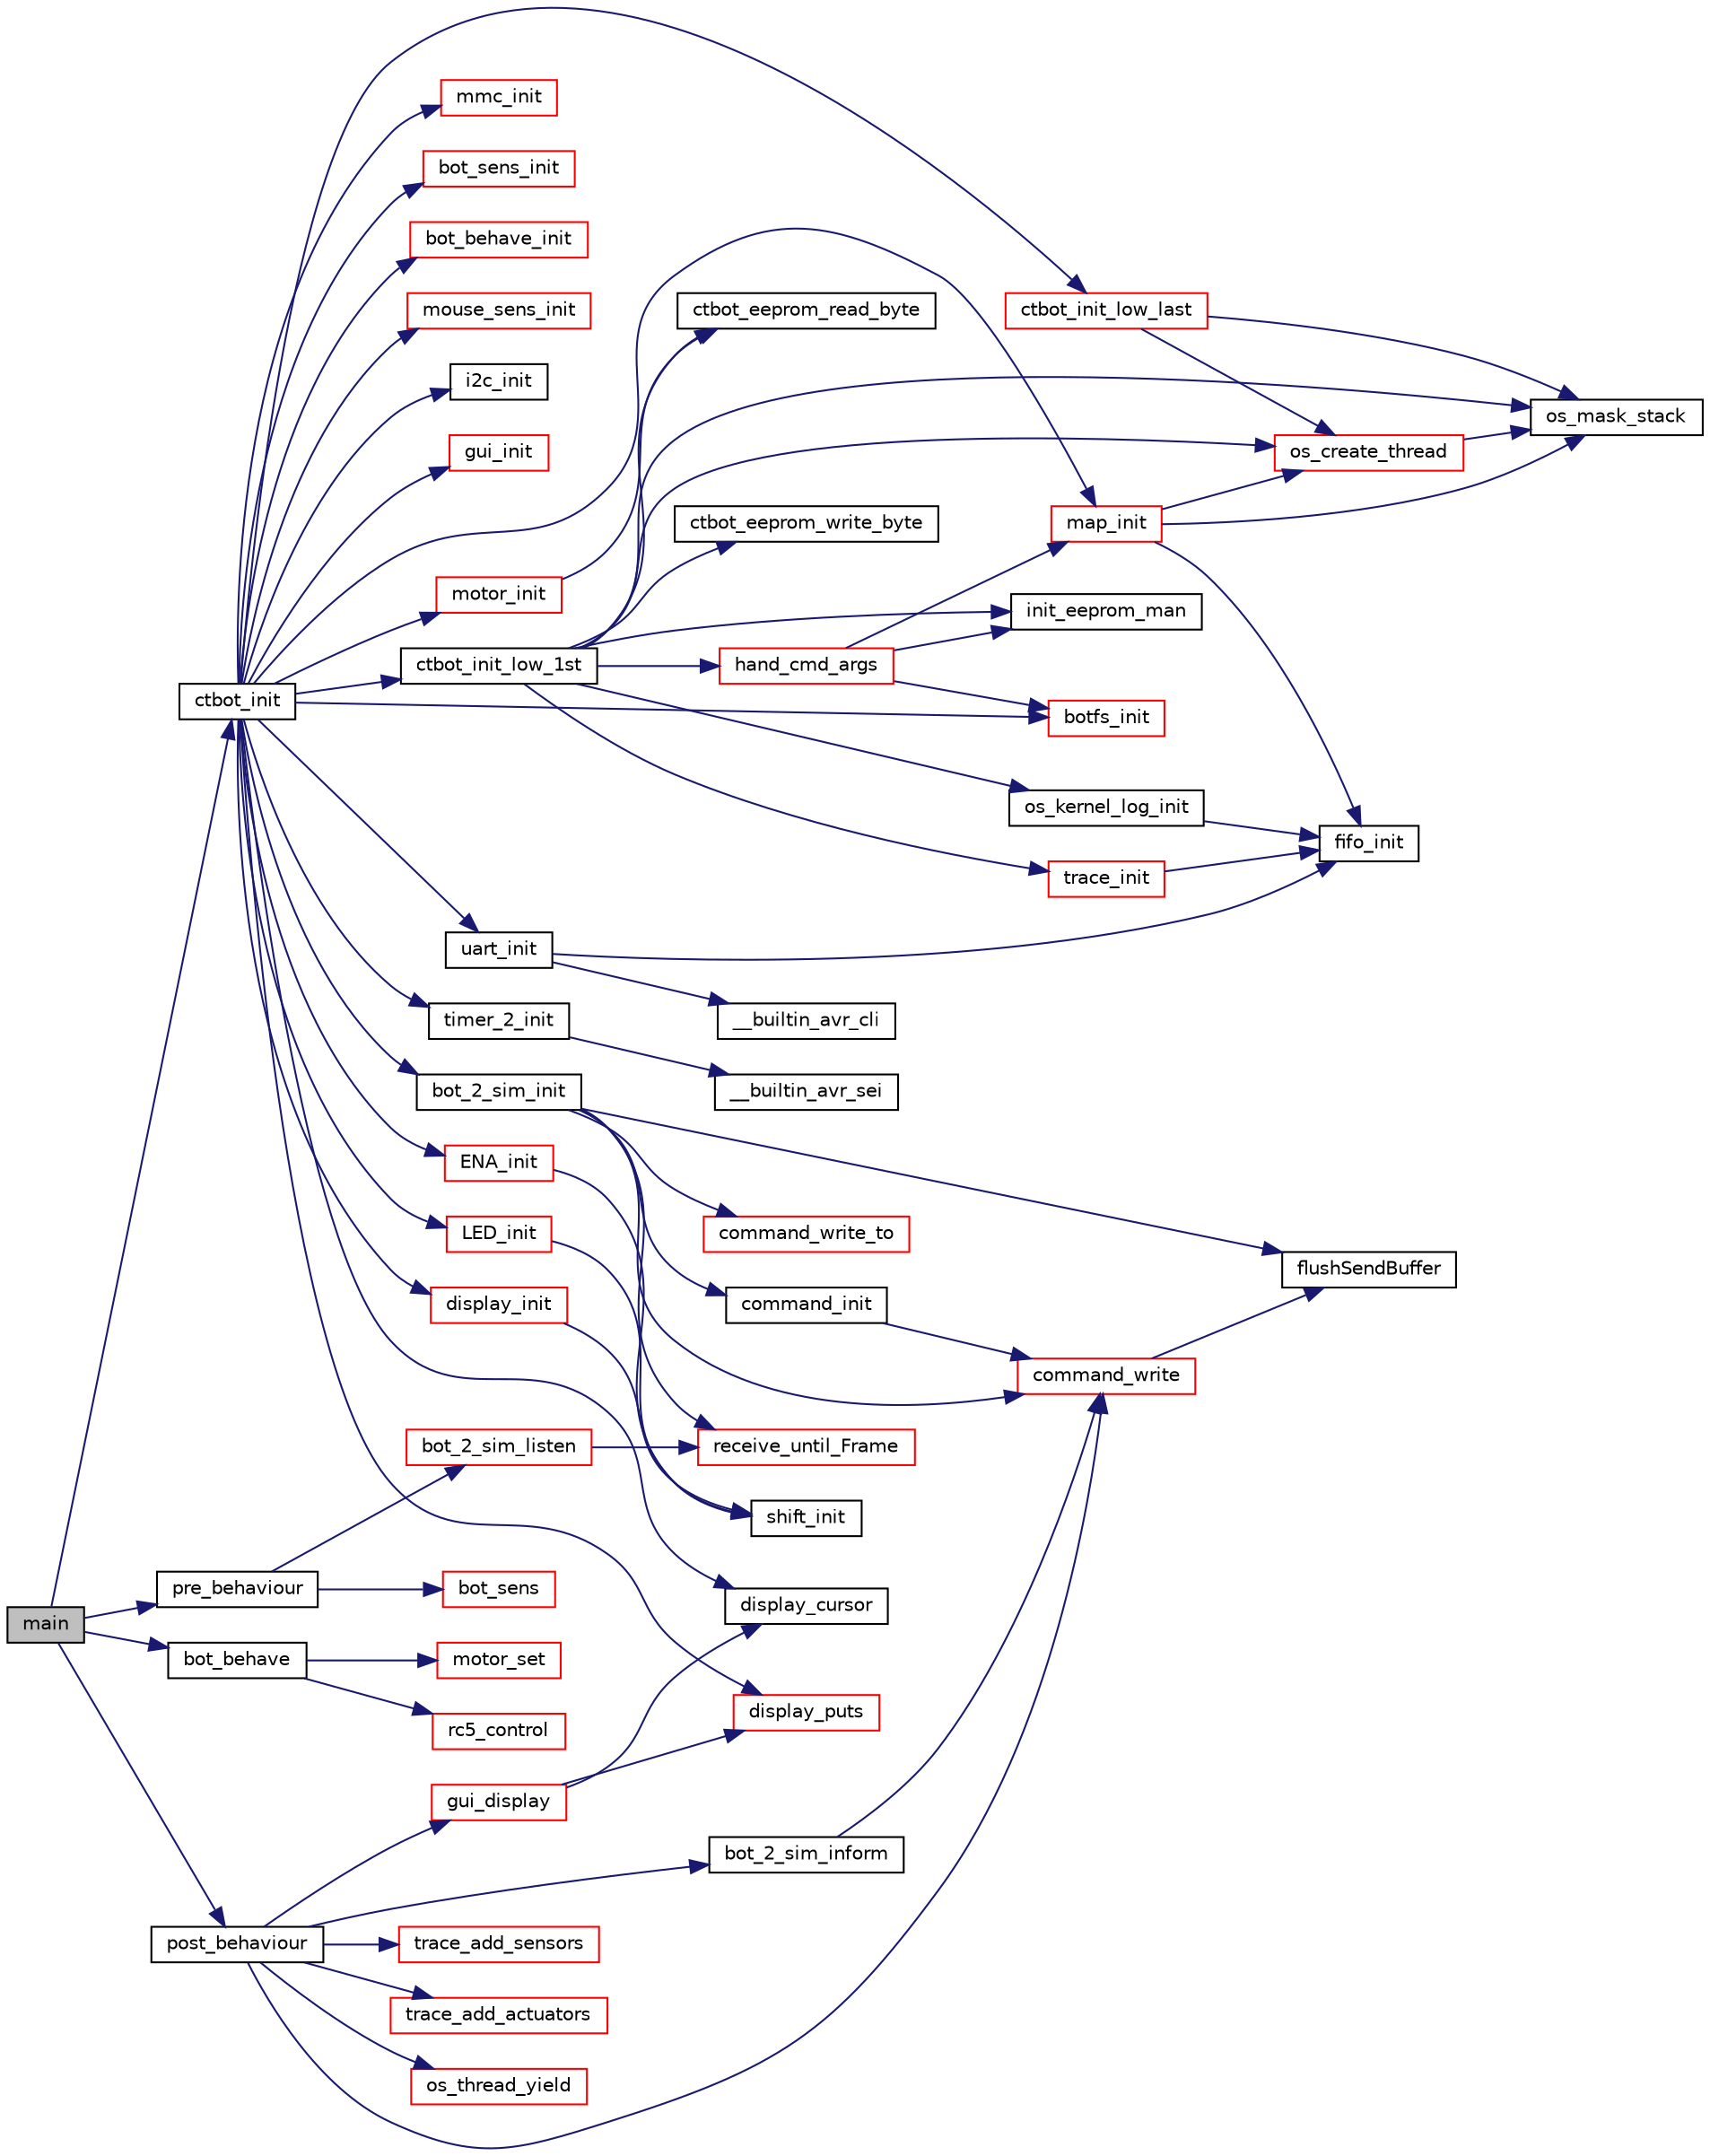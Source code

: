 digraph G
{
  edge [fontname="Helvetica",fontsize="10",labelfontname="Helvetica",labelfontsize="10"];
  node [fontname="Helvetica",fontsize="10",shape=record];
  rankdir="LR";
  Node1 [label="main",height=0.2,width=0.4,color="black", fillcolor="grey75", style="filled" fontcolor="black"];
  Node1 -> Node2 [color="midnightblue",fontsize="10",style="solid",fontname="Helvetica"];
  Node2 [label="ctbot_init",height=0.2,width=0.4,color="black", fillcolor="white", style="filled",URL="$init_8c.html#ae84f6927eb59fbca5eb5ad6fc6ae40b0",tooltip="Initialisierung."];
  Node2 -> Node3 [color="midnightblue",fontsize="10",style="solid",fontname="Helvetica"];
  Node3 [label="ctbot_init_low_1st",height=0.2,width=0.4,color="black", fillcolor="white", style="filled",URL="$init_8h.html#afe3d8d4da4364107838233aad49fd830",tooltip="Hardwareabhaengige Initialisierungen, die zuerst ausgefuehrt werden sollen."];
  Node3 -> Node4 [color="midnightblue",fontsize="10",style="solid",fontname="Helvetica"];
  Node4 [label="ctbot_eeprom_read_byte",height=0.2,width=0.4,color="black", fillcolor="white", style="filled",URL="$eeprom__pc_8c.html#a77ca3a10517b6fb65f814edb8fc109bd"];
  Node3 -> Node5 [color="midnightblue",fontsize="10",style="solid",fontname="Helvetica"];
  Node5 [label="ctbot_eeprom_write_byte",height=0.2,width=0.4,color="black", fillcolor="white", style="filled",URL="$eeprom__pc_8c.html#ae1460a09ea2078c972a8f8e420773123"];
  Node3 -> Node6 [color="midnightblue",fontsize="10",style="solid",fontname="Helvetica"];
  Node6 [label="os_create_thread",height=0.2,width=0.4,color="red", fillcolor="white", style="filled",URL="$os__thread_8h.html#a2225be2eb34882c09ae7ad31a8b07207"];
  Node6 -> Node7 [color="midnightblue",fontsize="10",style="solid",fontname="Helvetica"];
  Node7 [label="os_mask_stack",height=0.2,width=0.4,color="black", fillcolor="white", style="filled",URL="$os__thread_8c.html#ac0440fe078802d66f53552e2eaec35fb"];
  Node3 -> Node7 [color="midnightblue",fontsize="10",style="solid",fontname="Helvetica"];
  Node3 -> Node8 [color="midnightblue",fontsize="10",style="solid",fontname="Helvetica"];
  Node8 [label="os_kernel_log_init",height=0.2,width=0.4,color="black", fillcolor="white", style="filled",URL="$os__thread_8h.html#a8dc4e2317522bc6d58ac8a66dc236745"];
  Node8 -> Node9 [color="midnightblue",fontsize="10",style="solid",fontname="Helvetica"];
  Node9 [label="fifo_init",height=0.2,width=0.4,color="black", fillcolor="white", style="filled",URL="$fifo_8c.html#a125e7099a807c9ec1e62227f84723248"];
  Node3 -> Node10 [color="midnightblue",fontsize="10",style="solid",fontname="Helvetica"];
  Node10 [label="init_eeprom_man",height=0.2,width=0.4,color="black", fillcolor="white", style="filled",URL="$eeprom__pc_8c.html#a336de810ea7306c784aa421048de9626"];
  Node3 -> Node11 [color="midnightblue",fontsize="10",style="solid",fontname="Helvetica"];
  Node11 [label="hand_cmd_args",height=0.2,width=0.4,color="red", fillcolor="white", style="filled",URL="$cmd__tools_8h.html#ae1c7028ff0debe29c4678277a854e5e1",tooltip="Behandelt die Kommandozeilen-Argumente."];
  Node11 -> Node12 [color="midnightblue",fontsize="10",style="solid",fontname="Helvetica"];
  Node12 [label="botfs_init",height=0.2,width=0.4,color="red", fillcolor="white", style="filled",URL="$botfs_8c.html#a9452100255630000f8d3a3540f3546a3",tooltip="Initialisiert ein Volume."];
  Node11 -> Node13 [color="midnightblue",fontsize="10",style="solid",fontname="Helvetica"];
  Node13 [label="map_init",height=0.2,width=0.4,color="red", fillcolor="white", style="filled",URL="$map_8c.html#aa0e2581b7a7a791c8a20d4e3320ada4d"];
  Node13 -> Node7 [color="midnightblue",fontsize="10",style="solid",fontname="Helvetica"];
  Node13 -> Node9 [color="midnightblue",fontsize="10",style="solid",fontname="Helvetica"];
  Node13 -> Node6 [color="midnightblue",fontsize="10",style="solid",fontname="Helvetica"];
  Node11 -> Node10 [color="midnightblue",fontsize="10",style="solid",fontname="Helvetica"];
  Node3 -> Node14 [color="midnightblue",fontsize="10",style="solid",fontname="Helvetica"];
  Node14 [label="trace_init",height=0.2,width=0.4,color="red", fillcolor="white", style="filled",URL="$trace_8h.html#a5ef5d43e7c59f0ee9c490ea4e423c008",tooltip="Initialisiert das Trace-System."];
  Node14 -> Node9 [color="midnightblue",fontsize="10",style="solid",fontname="Helvetica"];
  Node2 -> Node15 [color="midnightblue",fontsize="10",style="solid",fontname="Helvetica"];
  Node15 [label="timer_2_init",height=0.2,width=0.4,color="black", fillcolor="white", style="filled",URL="$timer_8h.html#a7efc647ef45d788535d90cfa4cc18d44"];
  Node15 -> Node16 [color="midnightblue",fontsize="10",style="solid",fontname="Helvetica"];
  Node16 [label="__builtin_avr_sei",height=0.2,width=0.4,color="black", fillcolor="white", style="filled",URL="$builtins_8h.html#aa9fc5c6054d97fa1b7901789a7f69636",tooltip="Enables interrupts by setting the global interrupt mask."];
  Node2 -> Node17 [color="midnightblue",fontsize="10",style="solid",fontname="Helvetica"];
  Node17 [label="uart_init",height=0.2,width=0.4,color="black", fillcolor="white", style="filled",URL="$uart_8h.html#a0c0ca72359ddf28dcd15900dfba19343"];
  Node17 -> Node9 [color="midnightblue",fontsize="10",style="solid",fontname="Helvetica"];
  Node17 -> Node18 [color="midnightblue",fontsize="10",style="solid",fontname="Helvetica"];
  Node18 [label="__builtin_avr_cli",height=0.2,width=0.4,color="black", fillcolor="white", style="filled",URL="$builtins_8h.html#a41590bd57be6a89c1b9bcafe523207f2",tooltip="Disables all interrupts by clearing the global interrupt mask."];
  Node2 -> Node19 [color="midnightblue",fontsize="10",style="solid",fontname="Helvetica"];
  Node19 [label="bot_2_sim_init",height=0.2,width=0.4,color="black", fillcolor="white", style="filled",URL="$bot-2-sim_8h.html#a0c10ee2e48e25b526bdd70295c475a40"];
  Node19 -> Node20 [color="midnightblue",fontsize="10",style="solid",fontname="Helvetica"];
  Node20 [label="command_init",height=0.2,width=0.4,color="black", fillcolor="white", style="filled",URL="$command_8c.html#aa2fcb6356b44efb0f80d437a819a4e2c"];
  Node20 -> Node21 [color="midnightblue",fontsize="10",style="solid",fontname="Helvetica"];
  Node21 [label="command_write",height=0.2,width=0.4,color="red", fillcolor="white", style="filled",URL="$command_8c.html#a419b75ed34551408822d9caee3cd5206"];
  Node21 -> Node22 [color="midnightblue",fontsize="10",style="solid",fontname="Helvetica"];
  Node22 [label="flushSendBuffer",height=0.2,width=0.4,color="black", fillcolor="white", style="filled",URL="$tcp_8h.html#aae71e1682727310afab282923a80c968"];
  Node19 -> Node22 [color="midnightblue",fontsize="10",style="solid",fontname="Helvetica"];
  Node19 -> Node23 [color="midnightblue",fontsize="10",style="solid",fontname="Helvetica"];
  Node23 [label="receive_until_Frame",height=0.2,width=0.4,color="red", fillcolor="white", style="filled",URL="$bot-2-sim__pc_8c.html#a9526ad76a1b84a59797e5391c3cadea1"];
  Node19 -> Node21 [color="midnightblue",fontsize="10",style="solid",fontname="Helvetica"];
  Node19 -> Node24 [color="midnightblue",fontsize="10",style="solid",fontname="Helvetica"];
  Node24 [label="command_write_to",height=0.2,width=0.4,color="red", fillcolor="white", style="filled",URL="$command_8c.html#a895fa93386026b4934625541b4faf2a0"];
  Node2 -> Node25 [color="midnightblue",fontsize="10",style="solid",fontname="Helvetica"];
  Node25 [label="display_init",height=0.2,width=0.4,color="red", fillcolor="white", style="filled",URL="$display_8h.html#a407d5033a6f0198221c8a9081d7e807e"];
  Node25 -> Node26 [color="midnightblue",fontsize="10",style="solid",fontname="Helvetica"];
  Node26 [label="shift_init",height=0.2,width=0.4,color="black", fillcolor="white", style="filled",URL="$shift_8h.html#ac7600504b8cf1ac90ce331a5ed23c3db"];
  Node2 -> Node27 [color="midnightblue",fontsize="10",style="solid",fontname="Helvetica"];
  Node27 [label="LED_init",height=0.2,width=0.4,color="red", fillcolor="white", style="filled",URL="$led_8h.html#a50cf228fce8563fc202330b7b4816cb9"];
  Node27 -> Node26 [color="midnightblue",fontsize="10",style="solid",fontname="Helvetica"];
  Node2 -> Node28 [color="midnightblue",fontsize="10",style="solid",fontname="Helvetica"];
  Node28 [label="motor_init",height=0.2,width=0.4,color="red", fillcolor="white", style="filled",URL="$motor_8c.html#aa2a5af0fb9c1fa2047a5ca0af110f806",tooltip="Initialisiere den Motorkrams."];
  Node28 -> Node4 [color="midnightblue",fontsize="10",style="solid",fontname="Helvetica"];
  Node2 -> Node29 [color="midnightblue",fontsize="10",style="solid",fontname="Helvetica"];
  Node29 [label="ENA_init",height=0.2,width=0.4,color="red", fillcolor="white", style="filled",URL="$ena_8h.html#aaea6cd243c2af6df3013c45b6430dfcf"];
  Node29 -> Node26 [color="midnightblue",fontsize="10",style="solid",fontname="Helvetica"];
  Node2 -> Node30 [color="midnightblue",fontsize="10",style="solid",fontname="Helvetica"];
  Node30 [label="mmc_init",height=0.2,width=0.4,color="red", fillcolor="white", style="filled",URL="$mmc_8h.html#ae5fdd633809bced672d377c8504af7b6",tooltip="Initialisiere die MMC/SD-Karte."];
  Node2 -> Node12 [color="midnightblue",fontsize="10",style="solid",fontname="Helvetica"];
  Node2 -> Node31 [color="midnightblue",fontsize="10",style="solid",fontname="Helvetica"];
  Node31 [label="bot_sens_init",height=0.2,width=0.4,color="red", fillcolor="white", style="filled",URL="$sensor-low_8h.html#a6ce53274d0bb826e90a16fc4b06c14c4",tooltip="Initialisiere alle Sensoren."];
  Node2 -> Node32 [color="midnightblue",fontsize="10",style="solid",fontname="Helvetica"];
  Node32 [label="bot_behave_init",height=0.2,width=0.4,color="red", fillcolor="white", style="filled",URL="$bot-logic_8c.html#a8aa692028862cf5bf4387705feb9cc1b",tooltip="Initialisiert alle Verhalten."];
  Node2 -> Node33 [color="midnightblue",fontsize="10",style="solid",fontname="Helvetica"];
  Node33 [label="mouse_sens_init",height=0.2,width=0.4,color="red", fillcolor="white", style="filled",URL="$mouse_8h.html#afa9f6222385b98b8bab5e7acf606b69a"];
  Node2 -> Node13 [color="midnightblue",fontsize="10",style="solid",fontname="Helvetica"];
  Node2 -> Node34 [color="midnightblue",fontsize="10",style="solid",fontname="Helvetica"];
  Node34 [label="i2c_init",height=0.2,width=0.4,color="black", fillcolor="white", style="filled",URL="$i2c_8h.html#a2d24c7e78bed2e2c8a99e19b49219ec6"];
  Node2 -> Node35 [color="midnightblue",fontsize="10",style="solid",fontname="Helvetica"];
  Node35 [label="gui_init",height=0.2,width=0.4,color="red", fillcolor="white", style="filled",URL="$gui_8c.html#ac1b48fb806ecd93550c3b89395eaca6e"];
  Node2 -> Node36 [color="midnightblue",fontsize="10",style="solid",fontname="Helvetica"];
  Node36 [label="ctbot_init_low_last",height=0.2,width=0.4,color="red", fillcolor="white", style="filled",URL="$init_8h.html#a9f0e5e1762bc49dae8746404b841547e",tooltip="Hardwareabhaengige Initialisierungen, die _nach_ der allgemeinen Initialisierung ausgefuehrt werden s..."];
  Node36 -> Node7 [color="midnightblue",fontsize="10",style="solid",fontname="Helvetica"];
  Node36 -> Node6 [color="midnightblue",fontsize="10",style="solid",fontname="Helvetica"];
  Node2 -> Node37 [color="midnightblue",fontsize="10",style="solid",fontname="Helvetica"];
  Node37 [label="display_cursor",height=0.2,width=0.4,color="black", fillcolor="white", style="filled",URL="$display_8h.html#ad5109335e4419b07f4d9f73db290f2eb"];
  Node2 -> Node38 [color="midnightblue",fontsize="10",style="solid",fontname="Helvetica"];
  Node38 [label="display_puts",height=0.2,width=0.4,color="red", fillcolor="white", style="filled",URL="$display_8h.html#ac5ba4c9512c407150e76ef8b97910271"];
  Node1 -> Node39 [color="midnightblue",fontsize="10",style="solid",fontname="Helvetica"];
  Node39 [label="pre_behaviour",height=0.2,width=0.4,color="black", fillcolor="white", style="filled",URL="$botcontrol_8c.html#ae011bb0fd0d5331f6d0134e56942e0f1",tooltip="Fuehrt die Verarbeitung in der Hauptschlaufe vor dem Verhaltenscode durch."];
  Node39 -> Node40 [color="midnightblue",fontsize="10",style="solid",fontname="Helvetica"];
  Node40 [label="bot_2_sim_listen",height=0.2,width=0.4,color="red", fillcolor="white", style="filled",URL="$bot-2-sim_8h.html#ae44ae9d2a707189e6419374a5a6afbfc"];
  Node40 -> Node23 [color="midnightblue",fontsize="10",style="solid",fontname="Helvetica"];
  Node39 -> Node41 [color="midnightblue",fontsize="10",style="solid",fontname="Helvetica"];
  Node41 [label="bot_sens",height=0.2,width=0.4,color="red", fillcolor="white", style="filled",URL="$sensor-low_8h.html#a8dcf4c4272154b7745c90902c9b45f29",tooltip="Alle Sensoren aktualisieren."];
  Node1 -> Node42 [color="midnightblue",fontsize="10",style="solid",fontname="Helvetica"];
  Node42 [label="bot_behave",height=0.2,width=0.4,color="black", fillcolor="white", style="filled",URL="$bot-logic_8c.html#aa4df8978f0f499c194137f6b2bbbfa2c",tooltip="Zentrale Verhaltens-Routine, wird regelmaessig aufgerufen."];
  Node42 -> Node43 [color="midnightblue",fontsize="10",style="solid",fontname="Helvetica"];
  Node43 [label="rc5_control",height=0.2,width=0.4,color="red", fillcolor="white", style="filled",URL="$rc5_8c.html#a054e9de2daf2d755b8999a6b1da26170"];
  Node42 -> Node44 [color="midnightblue",fontsize="10",style="solid",fontname="Helvetica"];
  Node44 [label="motor_set",height=0.2,width=0.4,color="red", fillcolor="white", style="filled",URL="$motor_8c.html#a7d55b2e4a37c91e150513b2c87577750",tooltip="Direkter Zugriff auf den Motor."];
  Node1 -> Node45 [color="midnightblue",fontsize="10",style="solid",fontname="Helvetica"];
  Node45 [label="post_behaviour",height=0.2,width=0.4,color="black", fillcolor="white", style="filled",URL="$botcontrol_8c.html#a813fb2db26c9c6b628c2efd345adde05",tooltip="Fuehrt die Verarbeitung in der Hauptschleife nach dem Verhaltenscode durch."];
  Node45 -> Node46 [color="midnightblue",fontsize="10",style="solid",fontname="Helvetica"];
  Node46 [label="trace_add_sensors",height=0.2,width=0.4,color="red", fillcolor="white", style="filled",URL="$trace_8h.html#af089381e31528bb586129a5599b8577a",tooltip="Fuegt dem Trace-Puffer die aktuellen Sensordaten hinzu."];
  Node45 -> Node47 [color="midnightblue",fontsize="10",style="solid",fontname="Helvetica"];
  Node47 [label="gui_display",height=0.2,width=0.4,color="red", fillcolor="white", style="filled",URL="$gui_8c.html#ad6b5b8e0391f23798386cfae11ec53a5"];
  Node47 -> Node37 [color="midnightblue",fontsize="10",style="solid",fontname="Helvetica"];
  Node47 -> Node38 [color="midnightblue",fontsize="10",style="solid",fontname="Helvetica"];
  Node45 -> Node48 [color="midnightblue",fontsize="10",style="solid",fontname="Helvetica"];
  Node48 [label="bot_2_sim_inform",height=0.2,width=0.4,color="black", fillcolor="white", style="filled",URL="$bot-2-sim_8h.html#a963f5791c9435ce7298ce79939cfaaac"];
  Node48 -> Node21 [color="midnightblue",fontsize="10",style="solid",fontname="Helvetica"];
  Node45 -> Node49 [color="midnightblue",fontsize="10",style="solid",fontname="Helvetica"];
  Node49 [label="trace_add_actuators",height=0.2,width=0.4,color="red", fillcolor="white", style="filled",URL="$trace_8h.html#af7f76e17280c959c90f3cda91357f2e9",tooltip="Fuegt dem Tace-Puffer die aktuellen Aktuatordaten hinzu."];
  Node45 -> Node21 [color="midnightblue",fontsize="10",style="solid",fontname="Helvetica"];
  Node45 -> Node50 [color="midnightblue",fontsize="10",style="solid",fontname="Helvetica"];
  Node50 [label="os_thread_yield",height=0.2,width=0.4,color="red", fillcolor="white", style="filled",URL="$os__thread_8h.html#af29e431cbca02833132a67de16011925"];
}
